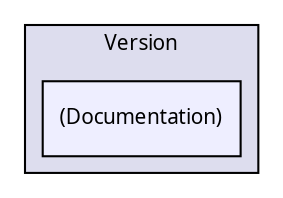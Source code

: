 digraph "Solution/Solution/Alicorn/Build/Version/(Documentation)" {
  compound=true
  node [ fontsize="10", fontname="Verdana"];
  edge [ labelfontsize="10", labelfontname="Verdana"];
  subgraph clusterdir_a202fe670f1afbd4c52fb516076e5836 {
    graph [ bgcolor="#ddddee", pencolor="black", label="Version" fontname="Verdana", fontsize="10", URL="dir_a202fe670f1afbd4c52fb516076e5836.html"]
  dir_e26c3bb828f1da1858cb088f05d25cf5 [shape=box, label="(Documentation)", style="filled", fillcolor="#eeeeff", pencolor="black", URL="dir_e26c3bb828f1da1858cb088f05d25cf5.html"];
  }
}
